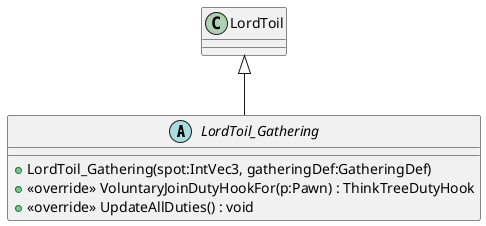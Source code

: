 @startuml
abstract class LordToil_Gathering {
    + LordToil_Gathering(spot:IntVec3, gatheringDef:GatheringDef)
    + <<override>> VoluntaryJoinDutyHookFor(p:Pawn) : ThinkTreeDutyHook
    + <<override>> UpdateAllDuties() : void
}
LordToil <|-- LordToil_Gathering
@enduml
